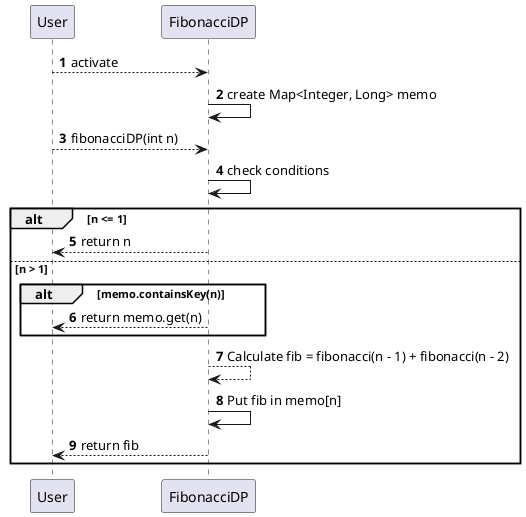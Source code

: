 @startuml
'https://plantuml.com/sequence-diagram

autonumber

User --> FibonacciDP:activate
FibonacciDP -> FibonacciDP : create Map<Integer, Long> memo

User --> FibonacciDP:fibonacciDP(int n)

FibonacciDP -> FibonacciDP : check conditions

alt n <= 1
    FibonacciDP --> User: return n

else n > 1

alt memo.containsKey(n)
FibonacciDP --> User: return memo.get(n)
end

FibonacciDP --> FibonacciDP: Calculate fib = fibonacci(n - 1) + fibonacci(n - 2)
        FibonacciDP -> FibonacciDP: Put fib in memo[n]
        FibonacciDP --> User: return fib
end

@enduml